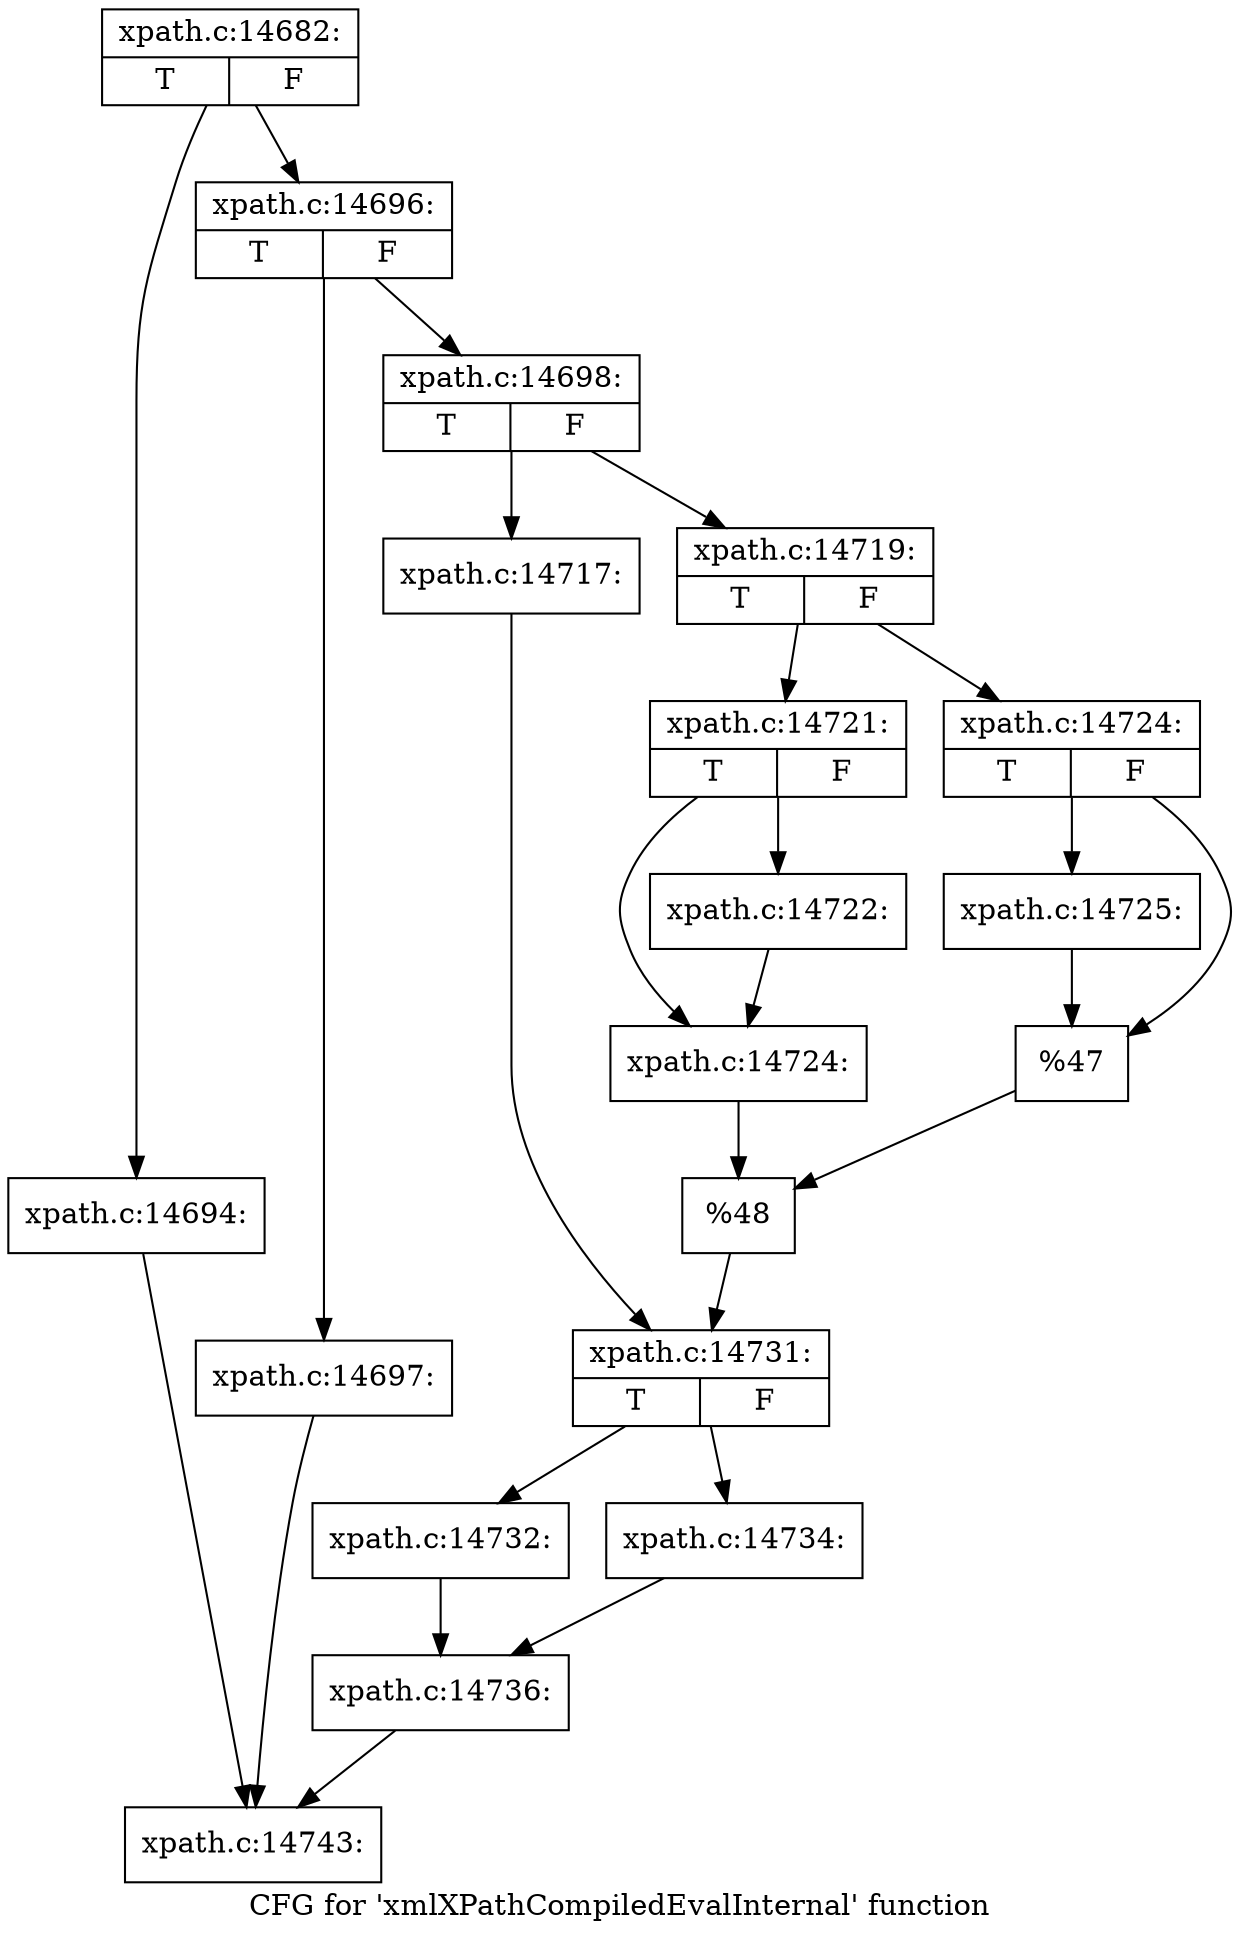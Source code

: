 digraph "CFG for 'xmlXPathCompiledEvalInternal' function" {
	label="CFG for 'xmlXPathCompiledEvalInternal' function";

	Node0x55e6b28c1d40 [shape=record,label="{xpath.c:14682:|{<s0>T|<s1>F}}"];
	Node0x55e6b28c1d40 -> Node0x55e6b28c9350;
	Node0x55e6b28c1d40 -> Node0x55e6b28c93a0;
	Node0x55e6b28c9350 [shape=record,label="{xpath.c:14694:}"];
	Node0x55e6b28c9350 -> Node0x55e6b28c79c0;
	Node0x55e6b28c93a0 [shape=record,label="{xpath.c:14696:|{<s0>T|<s1>F}}"];
	Node0x55e6b28c93a0 -> Node0x55e6b28c99e0;
	Node0x55e6b28c93a0 -> Node0x55e6b28c9a30;
	Node0x55e6b28c99e0 [shape=record,label="{xpath.c:14697:}"];
	Node0x55e6b28c99e0 -> Node0x55e6b28c79c0;
	Node0x55e6b28c9a30 [shape=record,label="{xpath.c:14698:|{<s0>T|<s1>F}}"];
	Node0x55e6b28c9a30 -> Node0x55e6b28cac00;
	Node0x55e6b28c9a30 -> Node0x55e6b28caca0;
	Node0x55e6b28cac00 [shape=record,label="{xpath.c:14717:}"];
	Node0x55e6b28cac00 -> Node0x55e6b28cac50;
	Node0x55e6b28caca0 [shape=record,label="{xpath.c:14719:|{<s0>T|<s1>F}}"];
	Node0x55e6b28caca0 -> Node0x55e6b28cb470;
	Node0x55e6b28caca0 -> Node0x55e6b28cb510;
	Node0x55e6b28cb470 [shape=record,label="{xpath.c:14721:|{<s0>T|<s1>F}}"];
	Node0x55e6b28cb470 -> Node0x55e6b28cb920;
	Node0x55e6b28cb470 -> Node0x55e6b28cb8d0;
	Node0x55e6b28cb8d0 [shape=record,label="{xpath.c:14722:}"];
	Node0x55e6b28cb8d0 -> Node0x55e6b28cb920;
	Node0x55e6b28cb920 [shape=record,label="{xpath.c:14724:}"];
	Node0x55e6b28cb920 -> Node0x55e6b28cb4c0;
	Node0x55e6b28cb510 [shape=record,label="{xpath.c:14724:|{<s0>T|<s1>F}}"];
	Node0x55e6b28cb510 -> Node0x55e6b28cbdf0;
	Node0x55e6b28cb510 -> Node0x55e6b28cbe40;
	Node0x55e6b28cbdf0 [shape=record,label="{xpath.c:14725:}"];
	Node0x55e6b28cbdf0 -> Node0x55e6b28cbe40;
	Node0x55e6b28cbe40 [shape=record,label="{%47}"];
	Node0x55e6b28cbe40 -> Node0x55e6b28cb4c0;
	Node0x55e6b28cb4c0 [shape=record,label="{%48}"];
	Node0x55e6b28cb4c0 -> Node0x55e6b28cac50;
	Node0x55e6b28cac50 [shape=record,label="{xpath.c:14731:|{<s0>T|<s1>F}}"];
	Node0x55e6b28cac50 -> Node0x55e6b28cc910;
	Node0x55e6b28cac50 -> Node0x55e6b28cc9b0;
	Node0x55e6b28cc910 [shape=record,label="{xpath.c:14732:}"];
	Node0x55e6b28cc910 -> Node0x55e6b28cc960;
	Node0x55e6b28cc9b0 [shape=record,label="{xpath.c:14734:}"];
	Node0x55e6b28cc9b0 -> Node0x55e6b28cc960;
	Node0x55e6b28cc960 [shape=record,label="{xpath.c:14736:}"];
	Node0x55e6b28cc960 -> Node0x55e6b28c79c0;
	Node0x55e6b28c79c0 [shape=record,label="{xpath.c:14743:}"];
}
